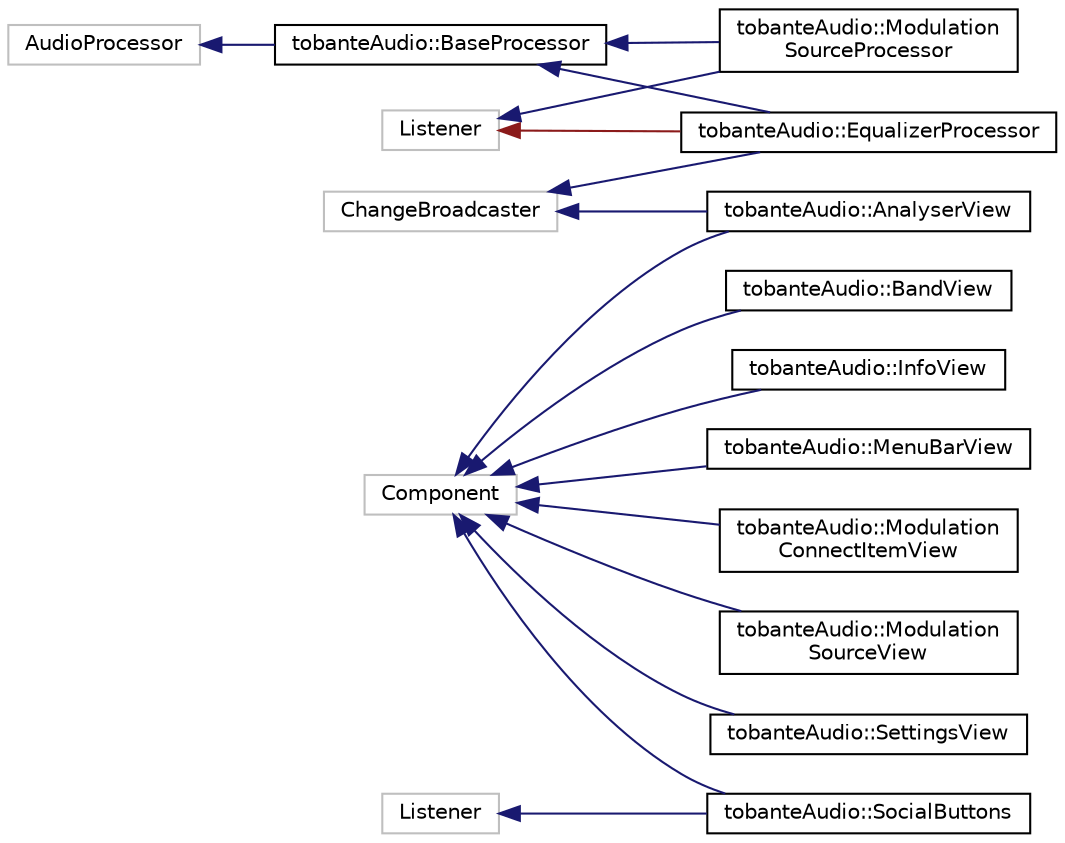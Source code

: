 digraph "Graphical Class Hierarchy"
{
  edge [fontname="Helvetica",fontsize="10",labelfontname="Helvetica",labelfontsize="10"];
  node [fontname="Helvetica",fontsize="10",shape=record];
  rankdir="LR";
  Node44 [label="AudioProcessor",height=0.2,width=0.4,color="grey75", fillcolor="white", style="filled"];
  Node44 -> Node45 [dir="back",color="midnightblue",fontsize="10",style="solid",fontname="Helvetica"];
  Node45 [label="tobanteAudio::BaseProcessor",height=0.2,width=0.4,color="black", fillcolor="white", style="filled",URL="$classtobanteAudio_1_1BaseProcessor.html",tooltip="Base class for all processors. "];
  Node45 -> Node0 [dir="back",color="midnightblue",fontsize="10",style="solid",fontname="Helvetica"];
  Node0 [label="tobanteAudio::EqualizerProcessor",height=0.2,width=0.4,color="black", fillcolor="white", style="filled",URL="$classtobanteAudio_1_1EqualizerProcessor.html",tooltip="Main processor class for modEQ. Holds 6 JUCE dsp filters in a ProcessorChain. "];
  Node45 -> Node18 [dir="back",color="midnightblue",fontsize="10",style="solid",fontname="Helvetica"];
  Node18 [label="tobanteAudio::Modulation\lSourceProcessor",height=0.2,width=0.4,color="black", fillcolor="white", style="filled",URL="$classtobanteAudio_1_1ModulationSourceProcessor.html",tooltip="Processor class for a modulation source. Holds a dsp::Oscillator<float>. "];
  Node37 [label="ChangeBroadcaster",height=0.2,width=0.4,color="grey75", fillcolor="white", style="filled"];
  Node37 -> Node28 [dir="back",color="midnightblue",fontsize="10",style="solid",fontname="Helvetica"];
  Node28 [label="tobanteAudio::AnalyserView",height=0.2,width=0.4,color="black", fillcolor="white", style="filled",URL="$classtobanteAudio_1_1AnalyserView.html",tooltip="Component for the spectrum analyser. "];
  Node37 -> Node0 [dir="back",color="midnightblue",fontsize="10",style="solid",fontname="Helvetica"];
  Node27 [label="Component",height=0.2,width=0.4,color="grey75", fillcolor="white", style="filled"];
  Node27 -> Node28 [dir="back",color="midnightblue",fontsize="10",style="solid",fontname="Helvetica"];
  Node27 -> Node29 [dir="back",color="midnightblue",fontsize="10",style="solid",fontname="Helvetica"];
  Node29 [label="tobanteAudio::BandView",height=0.2,width=0.4,color="black", fillcolor="white", style="filled",URL="$classtobanteAudio_1_1BandView.html",tooltip="View of a single filter band. "];
  Node27 -> Node30 [dir="back",color="midnightblue",fontsize="10",style="solid",fontname="Helvetica"];
  Node30 [label="tobanteAudio::InfoView",height=0.2,width=0.4,color="black", fillcolor="white", style="filled",URL="$classtobanteAudio_1_1InfoView.html",tooltip="The info page view component. "];
  Node27 -> Node31 [dir="back",color="midnightblue",fontsize="10",style="solid",fontname="Helvetica"];
  Node31 [label="tobanteAudio::MenuBarView",height=0.2,width=0.4,color="black", fillcolor="white", style="filled",URL="$classtobanteAudio_1_1MenuBarView.html",tooltip="Component contains all menu bar svg icon buttons. "];
  Node27 -> Node32 [dir="back",color="midnightblue",fontsize="10",style="solid",fontname="Helvetica"];
  Node32 [label="tobanteAudio::Modulation\lConnectItemView",height=0.2,width=0.4,color="black", fillcolor="white", style="filled",URL="$classtobanteAudio_1_1ModulationConnectItemView.html",tooltip="Component for connecting a modulation source to destination. "];
  Node27 -> Node33 [dir="back",color="midnightblue",fontsize="10",style="solid",fontname="Helvetica"];
  Node33 [label="tobanteAudio::Modulation\lSourceView",height=0.2,width=0.4,color="black", fillcolor="white", style="filled",URL="$classtobanteAudio_1_1ModulationSourceView.html",tooltip="View for a ModulationSourceProcessor & ModulationSourceController. "];
  Node27 -> Node34 [dir="back",color="midnightblue",fontsize="10",style="solid",fontname="Helvetica"];
  Node34 [label="tobanteAudio::SettingsView",height=0.2,width=0.4,color="black", fillcolor="white", style="filled",URL="$classtobanteAudio_1_1SettingsView.html",tooltip="The settings page view component. "];
  Node27 -> Node20 [dir="back",color="midnightblue",fontsize="10",style="solid",fontname="Helvetica"];
  Node20 [label="tobanteAudio::SocialButtons",height=0.2,width=0.4,color="black", fillcolor="white", style="filled",URL="$classtobanteAudio_1_1SocialButtons.html",tooltip="Group of image buttons with links to tobanteAudio social media pages. "];
  Node19 [label="Listener",height=0.2,width=0.4,color="grey75", fillcolor="white", style="filled"];
  Node19 -> Node20 [dir="back",color="midnightblue",fontsize="10",style="solid",fontname="Helvetica"];
  Node16 [label="Listener",height=0.2,width=0.4,color="grey75", fillcolor="white", style="filled"];
  Node16 -> Node0 [dir="back",color="firebrick4",fontsize="10",style="solid",fontname="Helvetica"];
  Node16 -> Node18 [dir="back",color="midnightblue",fontsize="10",style="solid",fontname="Helvetica"];
}
